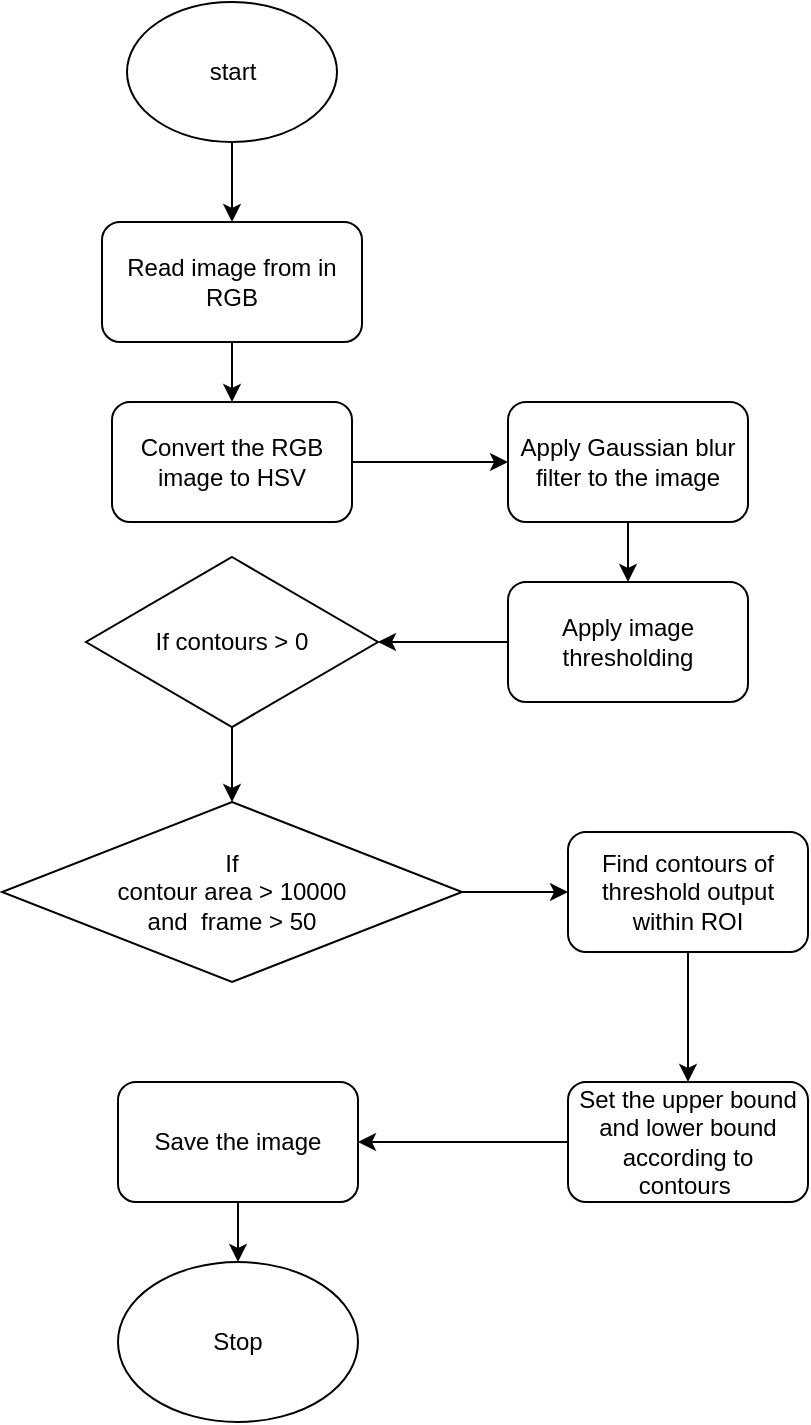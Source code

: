 <mxfile version="14.5.1" type="device"><diagram id="C5RBs43oDa-KdzZeNtuy" name="Page-1"><mxGraphModel dx="1278" dy="580" grid="1" gridSize="10" guides="1" tooltips="1" connect="1" arrows="1" fold="1" page="1" pageScale="1" pageWidth="827" pageHeight="1169" math="0" shadow="0"><root><mxCell id="WIyWlLk6GJQsqaUBKTNV-0"/><mxCell id="WIyWlLk6GJQsqaUBKTNV-1" parent="WIyWlLk6GJQsqaUBKTNV-0"/><mxCell id="DHhCxXK9cBV_jIqwY7Ba-0" value="start" style="ellipse;whiteSpace=wrap;html=1;" parent="WIyWlLk6GJQsqaUBKTNV-1" vertex="1"><mxGeometry x="209.5" y="10" width="105" height="70" as="geometry"/></mxCell><mxCell id="DHhCxXK9cBV_jIqwY7Ba-1" value="Read image from in RGB" style="rounded=1;whiteSpace=wrap;html=1;" parent="WIyWlLk6GJQsqaUBKTNV-1" vertex="1"><mxGeometry x="197" y="120" width="130" height="60" as="geometry"/></mxCell><mxCell id="DHhCxXK9cBV_jIqwY7Ba-2" value="Convert the RGB image to HSV" style="rounded=1;whiteSpace=wrap;html=1;" parent="WIyWlLk6GJQsqaUBKTNV-1" vertex="1"><mxGeometry x="202" y="210" width="120" height="60" as="geometry"/></mxCell><mxCell id="DHhCxXK9cBV_jIqwY7Ba-5" value="Find contours of threshold output within ROI" style="rounded=1;whiteSpace=wrap;html=1;" parent="WIyWlLk6GJQsqaUBKTNV-1" vertex="1"><mxGeometry x="430" y="425" width="120" height="60" as="geometry"/></mxCell><mxCell id="DHhCxXK9cBV_jIqwY7Ba-6" value="If contours &amp;gt; 0" style="rhombus;whiteSpace=wrap;html=1;" parent="WIyWlLk6GJQsqaUBKTNV-1" vertex="1"><mxGeometry x="189" y="287.5" width="146" height="85" as="geometry"/></mxCell><mxCell id="DHhCxXK9cBV_jIqwY7Ba-8" value="If &lt;br&gt;contour area &amp;gt; 10000 &lt;br&gt;and&amp;nbsp; frame &amp;gt; 50" style="rhombus;whiteSpace=wrap;html=1;" parent="WIyWlLk6GJQsqaUBKTNV-1" vertex="1"><mxGeometry x="147" y="410" width="230" height="90" as="geometry"/></mxCell><mxCell id="DHhCxXK9cBV_jIqwY7Ba-9" value="Set the upper bound and lower bound according to contours&amp;nbsp;" style="rounded=1;whiteSpace=wrap;html=1;" parent="WIyWlLk6GJQsqaUBKTNV-1" vertex="1"><mxGeometry x="430" y="550" width="120" height="60" as="geometry"/></mxCell><mxCell id="DHhCxXK9cBV_jIqwY7Ba-10" value="Save the image" style="rounded=1;whiteSpace=wrap;html=1;" parent="WIyWlLk6GJQsqaUBKTNV-1" vertex="1"><mxGeometry x="205" y="550" width="120" height="60" as="geometry"/></mxCell><mxCell id="DHhCxXK9cBV_jIqwY7Ba-11" value="Stop" style="ellipse;whiteSpace=wrap;html=1;" parent="WIyWlLk6GJQsqaUBKTNV-1" vertex="1"><mxGeometry x="205" y="640" width="120" height="80" as="geometry"/></mxCell><mxCell id="DHhCxXK9cBV_jIqwY7Ba-12" value="" style="endArrow=classic;html=1;exitX=0.5;exitY=1;exitDx=0;exitDy=0;entryX=0.5;entryY=0;entryDx=0;entryDy=0;" parent="WIyWlLk6GJQsqaUBKTNV-1" source="DHhCxXK9cBV_jIqwY7Ba-0" target="DHhCxXK9cBV_jIqwY7Ba-1" edge="1"><mxGeometry width="50" height="50" relative="1" as="geometry"><mxPoint x="390" y="280" as="sourcePoint"/><mxPoint x="440" y="230" as="targetPoint"/></mxGeometry></mxCell><mxCell id="DHhCxXK9cBV_jIqwY7Ba-13" value="" style="endArrow=classic;html=1;exitX=0.5;exitY=1;exitDx=0;exitDy=0;entryX=0.5;entryY=0;entryDx=0;entryDy=0;" parent="WIyWlLk6GJQsqaUBKTNV-1" source="DHhCxXK9cBV_jIqwY7Ba-1" target="DHhCxXK9cBV_jIqwY7Ba-2" edge="1"><mxGeometry width="50" height="50" relative="1" as="geometry"><mxPoint x="400" y="290" as="sourcePoint"/><mxPoint x="450" y="240" as="targetPoint"/></mxGeometry></mxCell><mxCell id="DHhCxXK9cBV_jIqwY7Ba-14" value="" style="endArrow=classic;html=1;exitX=1;exitY=0.5;exitDx=0;exitDy=0;entryX=0;entryY=0.5;entryDx=0;entryDy=0;" parent="WIyWlLk6GJQsqaUBKTNV-1" source="DHhCxXK9cBV_jIqwY7Ba-2" edge="1"><mxGeometry width="50" height="50" relative="1" as="geometry"><mxPoint x="410" y="300" as="sourcePoint"/><mxPoint x="400" y="240" as="targetPoint"/></mxGeometry></mxCell><mxCell id="DHhCxXK9cBV_jIqwY7Ba-15" value="" style="endArrow=classic;html=1;exitX=0.5;exitY=1;exitDx=0;exitDy=0;entryX=0.5;entryY=0;entryDx=0;entryDy=0;" parent="WIyWlLk6GJQsqaUBKTNV-1" edge="1"><mxGeometry width="50" height="50" relative="1" as="geometry"><mxPoint x="460" y="270" as="sourcePoint"/><mxPoint x="460" y="300" as="targetPoint"/></mxGeometry></mxCell><mxCell id="DHhCxXK9cBV_jIqwY7Ba-16" value="" style="endArrow=classic;html=1;exitX=0;exitY=0.5;exitDx=0;exitDy=0;entryX=1;entryY=0.5;entryDx=0;entryDy=0;" parent="WIyWlLk6GJQsqaUBKTNV-1" target="DHhCxXK9cBV_jIqwY7Ba-6" edge="1"><mxGeometry width="50" height="50" relative="1" as="geometry"><mxPoint x="400" y="330" as="sourcePoint"/><mxPoint x="480" y="270" as="targetPoint"/></mxGeometry></mxCell><mxCell id="DHhCxXK9cBV_jIqwY7Ba-17" value="" style="endArrow=classic;html=1;exitX=0.5;exitY=1;exitDx=0;exitDy=0;entryX=0.5;entryY=0;entryDx=0;entryDy=0;" parent="WIyWlLk6GJQsqaUBKTNV-1" source="DHhCxXK9cBV_jIqwY7Ba-6" target="DHhCxXK9cBV_jIqwY7Ba-8" edge="1"><mxGeometry width="50" height="50" relative="1" as="geometry"><mxPoint x="440" y="330" as="sourcePoint"/><mxPoint x="490" y="280" as="targetPoint"/></mxGeometry></mxCell><mxCell id="DHhCxXK9cBV_jIqwY7Ba-18" value="" style="endArrow=classic;html=1;exitX=1;exitY=0.5;exitDx=0;exitDy=0;entryX=0;entryY=0.5;entryDx=0;entryDy=0;" parent="WIyWlLk6GJQsqaUBKTNV-1" source="DHhCxXK9cBV_jIqwY7Ba-8" target="DHhCxXK9cBV_jIqwY7Ba-5" edge="1"><mxGeometry width="50" height="50" relative="1" as="geometry"><mxPoint x="450" y="340" as="sourcePoint"/><mxPoint x="500" y="290" as="targetPoint"/></mxGeometry></mxCell><mxCell id="DHhCxXK9cBV_jIqwY7Ba-19" value="" style="endArrow=classic;html=1;exitX=0.5;exitY=1;exitDx=0;exitDy=0;entryX=0.5;entryY=0;entryDx=0;entryDy=0;" parent="WIyWlLk6GJQsqaUBKTNV-1" source="DHhCxXK9cBV_jIqwY7Ba-5" target="DHhCxXK9cBV_jIqwY7Ba-9" edge="1"><mxGeometry width="50" height="50" relative="1" as="geometry"><mxPoint x="460" y="350" as="sourcePoint"/><mxPoint x="510" y="300" as="targetPoint"/></mxGeometry></mxCell><mxCell id="DHhCxXK9cBV_jIqwY7Ba-20" value="" style="endArrow=classic;html=1;exitX=0;exitY=0.5;exitDx=0;exitDy=0;entryX=1;entryY=0.5;entryDx=0;entryDy=0;" parent="WIyWlLk6GJQsqaUBKTNV-1" source="DHhCxXK9cBV_jIqwY7Ba-9" target="DHhCxXK9cBV_jIqwY7Ba-10" edge="1"><mxGeometry width="50" height="50" relative="1" as="geometry"><mxPoint x="390" y="540" as="sourcePoint"/><mxPoint x="440" y="490" as="targetPoint"/></mxGeometry></mxCell><mxCell id="DHhCxXK9cBV_jIqwY7Ba-21" value="" style="endArrow=classic;html=1;exitX=0.5;exitY=1;exitDx=0;exitDy=0;entryX=0.5;entryY=0;entryDx=0;entryDy=0;" parent="WIyWlLk6GJQsqaUBKTNV-1" source="DHhCxXK9cBV_jIqwY7Ba-10" target="DHhCxXK9cBV_jIqwY7Ba-11" edge="1"><mxGeometry width="50" height="50" relative="1" as="geometry"><mxPoint x="390" y="540" as="sourcePoint"/><mxPoint x="440" y="490" as="targetPoint"/></mxGeometry></mxCell><mxCell id="qEYJ4I2Y1htqm4RlgBcn-0" value="Apply Gaussian blur filter to the image" style="rounded=1;whiteSpace=wrap;html=1;" vertex="1" parent="WIyWlLk6GJQsqaUBKTNV-1"><mxGeometry x="400" y="210" width="120" height="60" as="geometry"/></mxCell><mxCell id="qEYJ4I2Y1htqm4RlgBcn-1" value="Apply image thresholding" style="rounded=1;whiteSpace=wrap;html=1;" vertex="1" parent="WIyWlLk6GJQsqaUBKTNV-1"><mxGeometry x="400" y="300" width="120" height="60" as="geometry"/></mxCell></root></mxGraphModel></diagram></mxfile>
